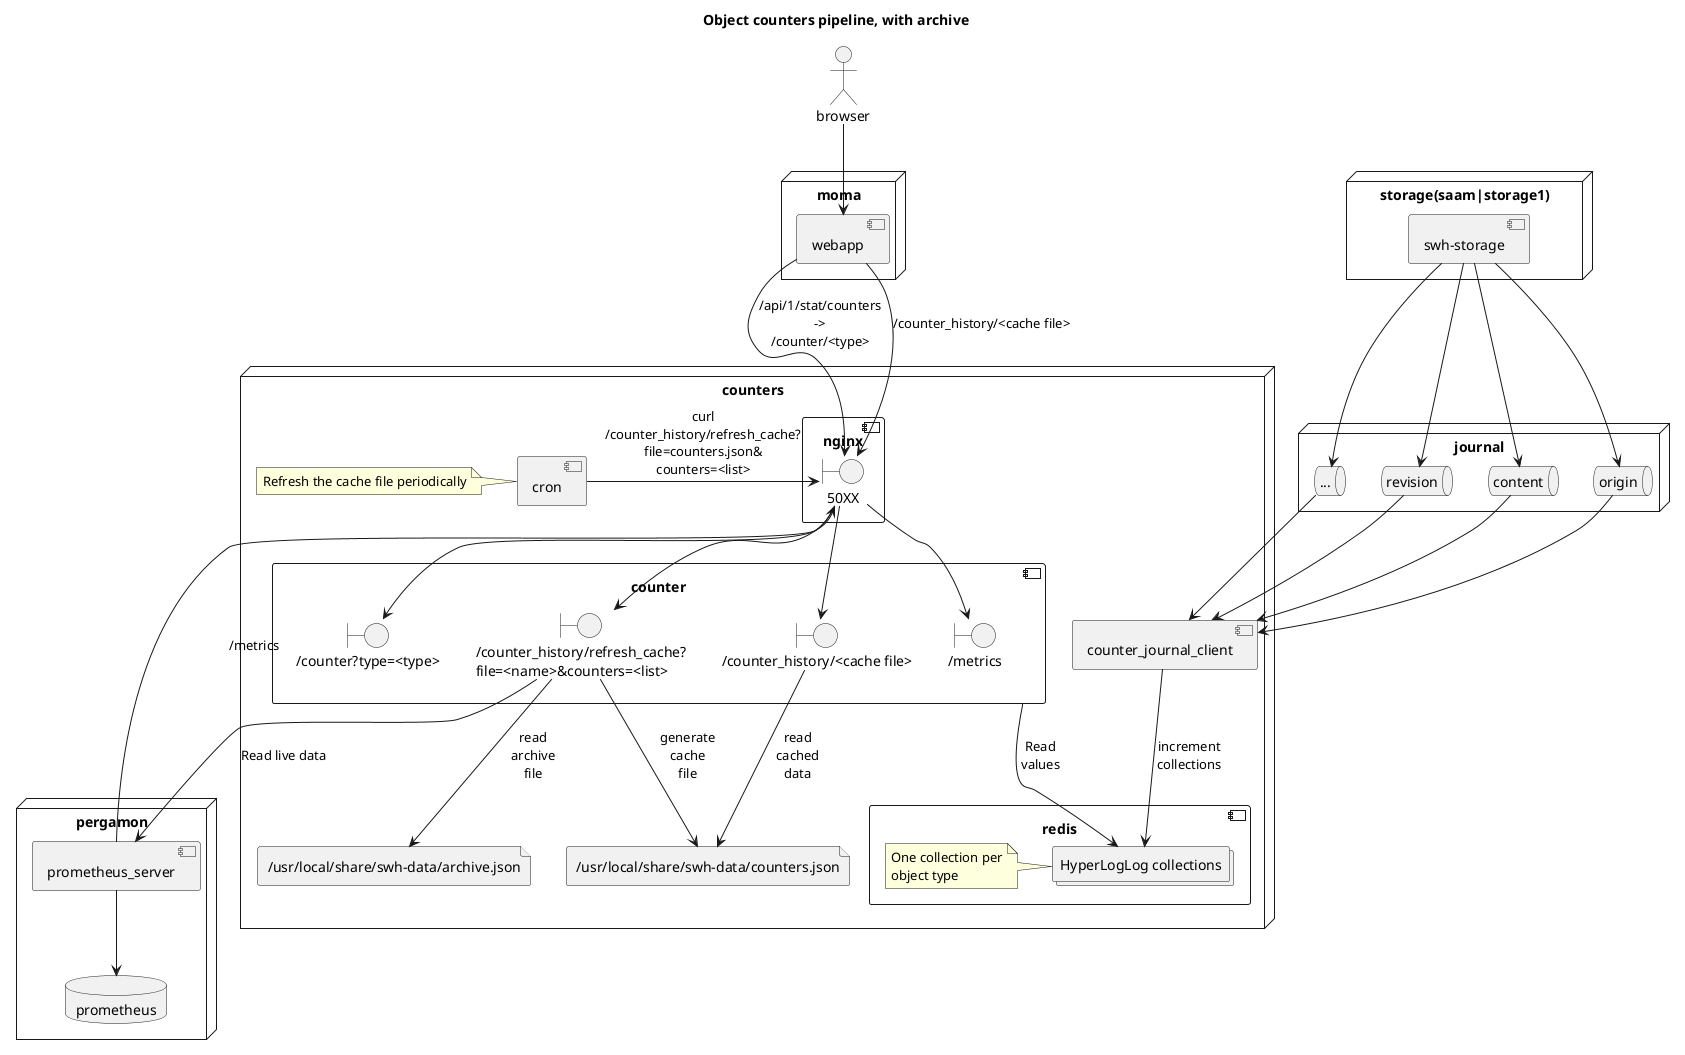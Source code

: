@startuml
title Object counters pipeline, with archive

actor browser

node pergamon {
    database prometheus
    component prometheus_server

    prometheus_server --> prometheus

}

node moma {
    component webapp
}

node "storage(saam|storage1)" as storage_server {
    component "swh-storage" as swhstoragegunicorn
}


node counters {
    component redis {
        collections "HyperLogLog collections" as hll
        note left of hll: One collection per\nobject type
    }

    component counter_journal_client as cjc {
    }
    component counter as gunicorncounter {
        boundary "/metrics" as metrics
        boundary "/counter?type=<type>" as counterapi
        boundary "/counter_history/refresh_cache?\nfile=<name>&counters=<list>" as refresh_cache
        boundary "/counter_history/<cache file>" as  counters_history
    }

    component nginx {
        boundary 50XX as counter
    }

    component cron as counters_cron {
    }

    file "/usr/local/share/swh-data/archive.json" as archive_json
    file "/usr/local/share/swh-data/counters.json" as counters_json

    cjc --> hll: increment\ncollections
    counter --> metrics
    counter --> counterapi
    gunicorncounter --> hll: Read\nvalues
    
    refresh_cache --> counters_json: generate\ncache\nfile
    refresh_cache --> archive_json: read\narchive\nfile

    counters_history --> counters_json: read\ncached\ndata
    counter --> counters_history
    counter --> refresh_cache

    counters_cron -left-> counter: curl\n/counter_history/refresh_cache?\nfile=counters.json&\ncounters=<list>
    note left of counters_cron: Refresh the cache file periodically

}

node journal {
    queue content as topic_content
    queue origin as topic_origin
    queue revision as topic_revision
    queue "..." as topic_others
    topic_others -[hidden]right-> topic_revision
}

webapp --> counter: /api/1/stat/counters\n->\n/counter/<type>
browser --> webapp

topic_content --> cjc
topic_origin --> cjc
topic_revision --> cjc
topic_others --> cjc

swhstoragegunicorn --> topic_content
swhstoragegunicorn --> topic_origin
swhstoragegunicorn --> topic_revision
swhstoragegunicorn --> topic_others

prometheus_server --> counter : /metrics
refresh_cache --> prometheus_server: Read live data
webapp --> counter: /counter_history/<cache file>


@enduml
